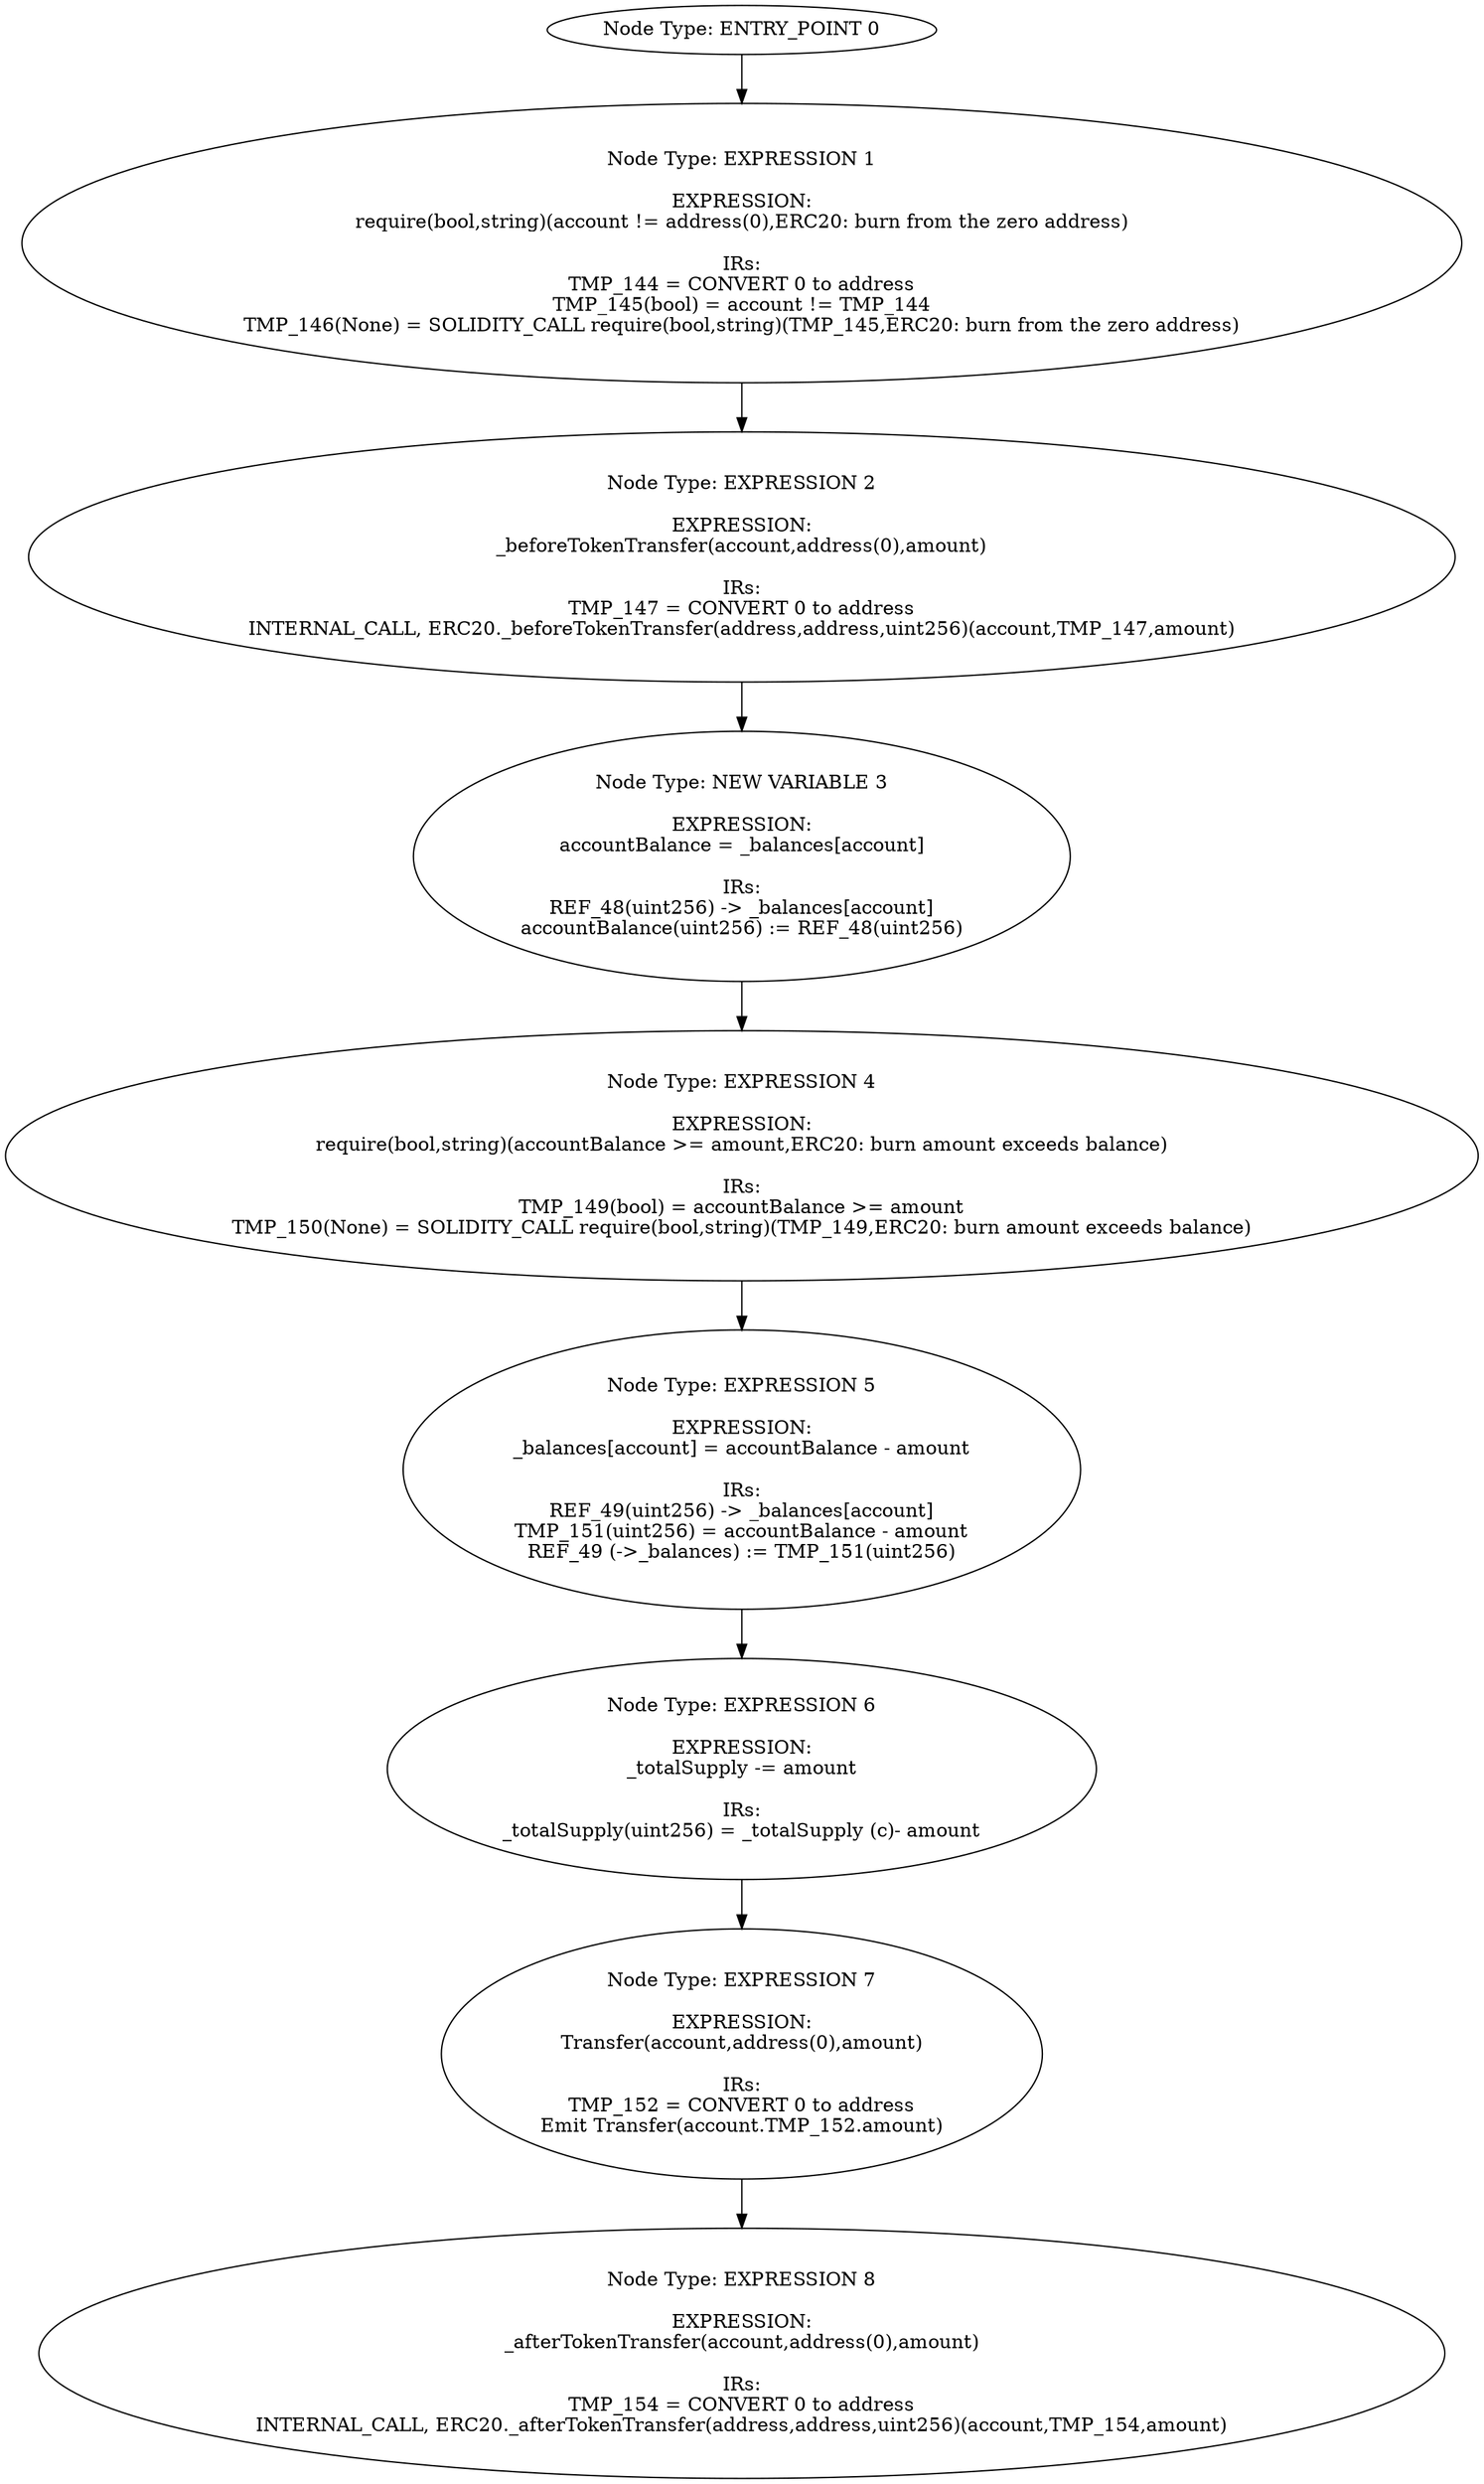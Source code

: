 digraph{
0[label="Node Type: ENTRY_POINT 0
"];
0->1;
1[label="Node Type: EXPRESSION 1

EXPRESSION:
require(bool,string)(account != address(0),ERC20: burn from the zero address)

IRs:
TMP_144 = CONVERT 0 to address
TMP_145(bool) = account != TMP_144
TMP_146(None) = SOLIDITY_CALL require(bool,string)(TMP_145,ERC20: burn from the zero address)"];
1->2;
2[label="Node Type: EXPRESSION 2

EXPRESSION:
_beforeTokenTransfer(account,address(0),amount)

IRs:
TMP_147 = CONVERT 0 to address
INTERNAL_CALL, ERC20._beforeTokenTransfer(address,address,uint256)(account,TMP_147,amount)"];
2->3;
3[label="Node Type: NEW VARIABLE 3

EXPRESSION:
accountBalance = _balances[account]

IRs:
REF_48(uint256) -> _balances[account]
accountBalance(uint256) := REF_48(uint256)"];
3->4;
4[label="Node Type: EXPRESSION 4

EXPRESSION:
require(bool,string)(accountBalance >= amount,ERC20: burn amount exceeds balance)

IRs:
TMP_149(bool) = accountBalance >= amount
TMP_150(None) = SOLIDITY_CALL require(bool,string)(TMP_149,ERC20: burn amount exceeds balance)"];
4->5;
5[label="Node Type: EXPRESSION 5

EXPRESSION:
_balances[account] = accountBalance - amount

IRs:
REF_49(uint256) -> _balances[account]
TMP_151(uint256) = accountBalance - amount
REF_49 (->_balances) := TMP_151(uint256)"];
5->6;
6[label="Node Type: EXPRESSION 6

EXPRESSION:
_totalSupply -= amount

IRs:
_totalSupply(uint256) = _totalSupply (c)- amount"];
6->7;
7[label="Node Type: EXPRESSION 7

EXPRESSION:
Transfer(account,address(0),amount)

IRs:
TMP_152 = CONVERT 0 to address
Emit Transfer(account.TMP_152.amount)"];
7->8;
8[label="Node Type: EXPRESSION 8

EXPRESSION:
_afterTokenTransfer(account,address(0),amount)

IRs:
TMP_154 = CONVERT 0 to address
INTERNAL_CALL, ERC20._afterTokenTransfer(address,address,uint256)(account,TMP_154,amount)"];
}
